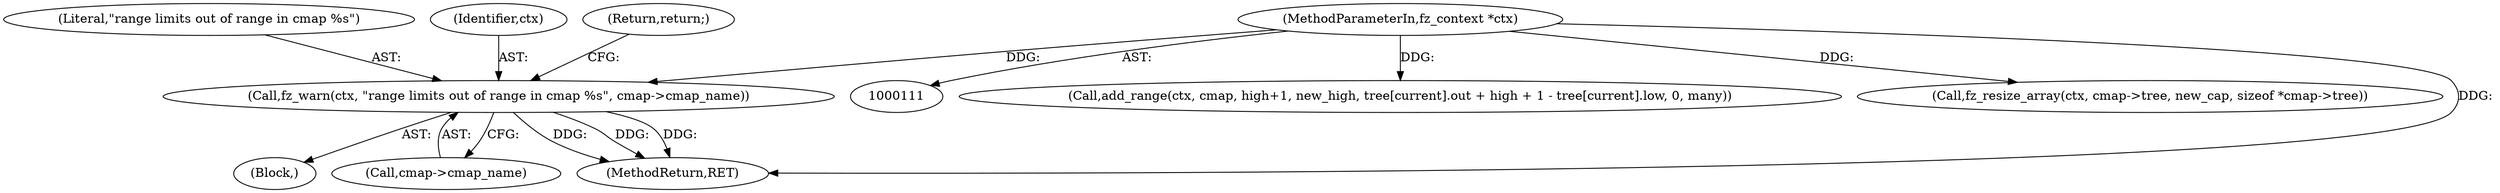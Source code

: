 digraph "0_ghostscript_71ceebcf56e682504da22c4035b39a2d451e8ffd@pointer" {
"1000127" [label="(Call,fz_warn(ctx, \"range limits out of range in cmap %s\", cmap->cmap_name))"];
"1000112" [label="(MethodParameterIn,fz_context *ctx)"];
"1000127" [label="(Call,fz_warn(ctx, \"range limits out of range in cmap %s\", cmap->cmap_name))"];
"1000130" [label="(Call,cmap->cmap_name)"];
"1000303" [label="(Call,add_range(ctx, cmap, high+1, new_high, tree[current].out + high + 1 - tree[current].low, 0, many))"];
"1000589" [label="(Call,fz_resize_array(ctx, cmap->tree, new_cap, sizeof *cmap->tree))"];
"1000112" [label="(MethodParameterIn,fz_context *ctx)"];
"1000129" [label="(Literal,\"range limits out of range in cmap %s\")"];
"1000128" [label="(Identifier,ctx)"];
"1000133" [label="(Return,return;)"];
"1000126" [label="(Block,)"];
"1000757" [label="(MethodReturn,RET)"];
"1000127" -> "1000126"  [label="AST: "];
"1000127" -> "1000130"  [label="CFG: "];
"1000128" -> "1000127"  [label="AST: "];
"1000129" -> "1000127"  [label="AST: "];
"1000130" -> "1000127"  [label="AST: "];
"1000133" -> "1000127"  [label="CFG: "];
"1000127" -> "1000757"  [label="DDG: "];
"1000127" -> "1000757"  [label="DDG: "];
"1000127" -> "1000757"  [label="DDG: "];
"1000112" -> "1000127"  [label="DDG: "];
"1000112" -> "1000111"  [label="AST: "];
"1000112" -> "1000757"  [label="DDG: "];
"1000112" -> "1000303"  [label="DDG: "];
"1000112" -> "1000589"  [label="DDG: "];
}

